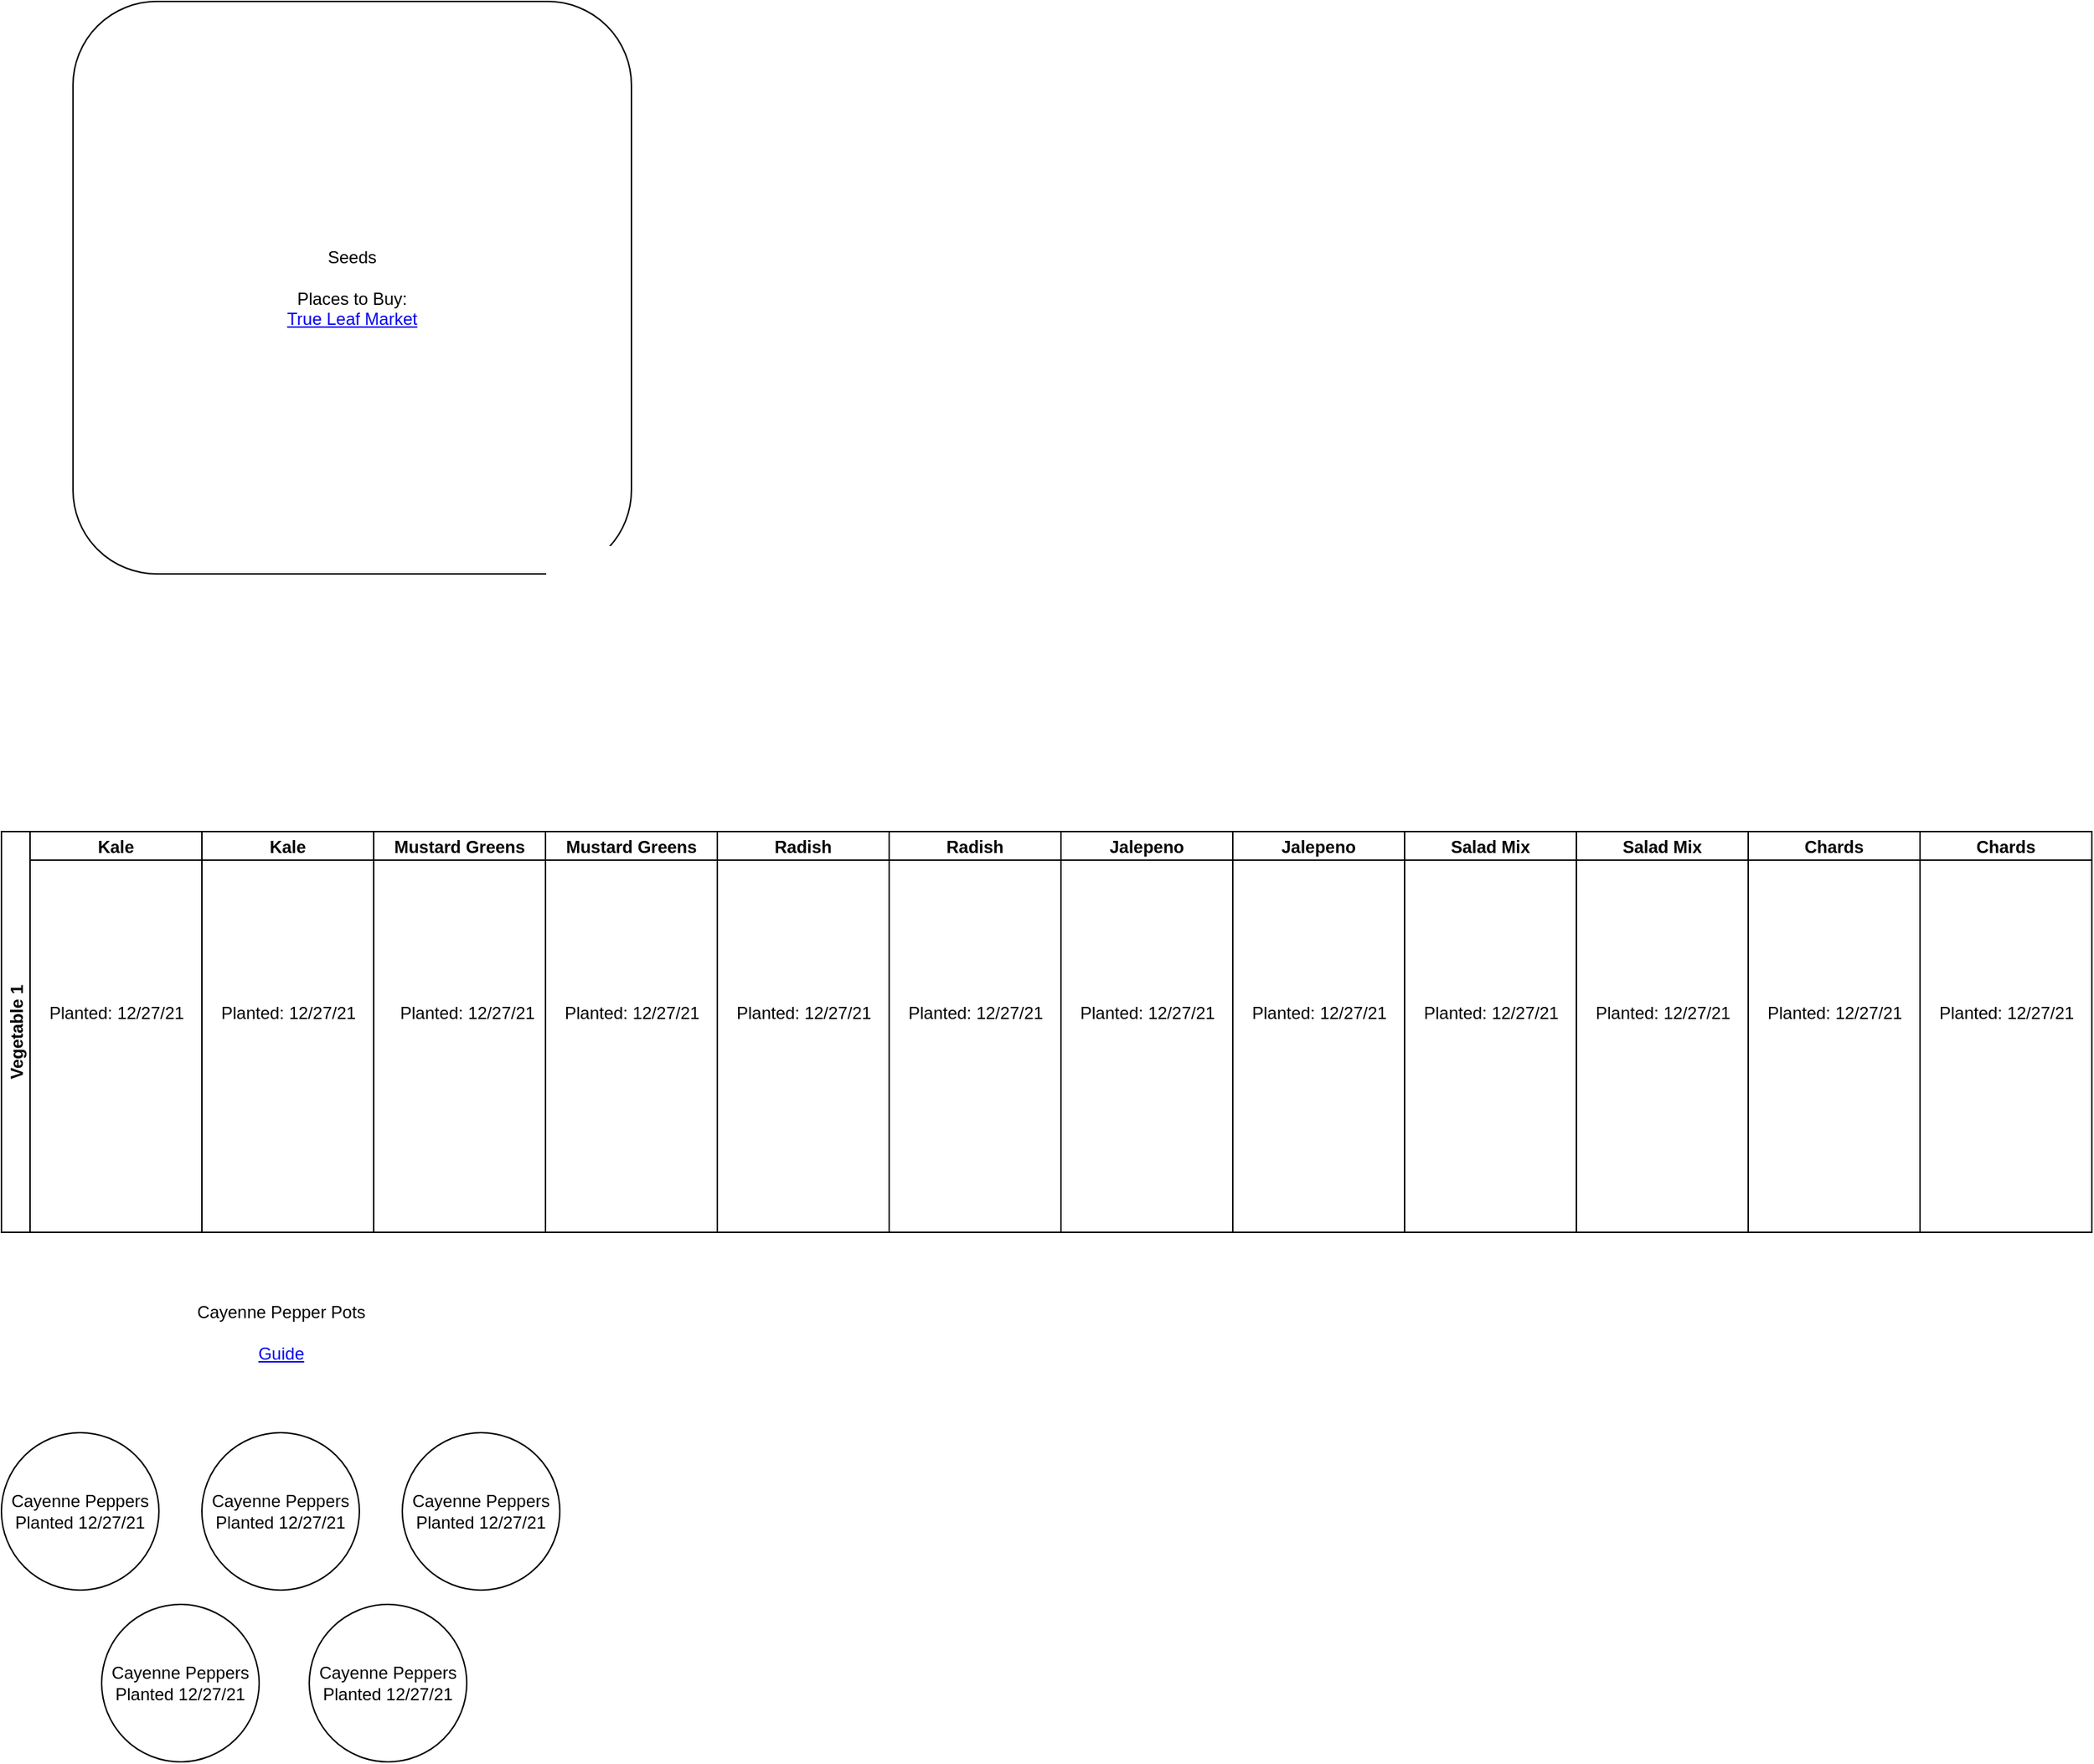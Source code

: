 <mxfile version="15.2.7" type="github">
  <diagram id="yHEFBjre0bWm8jEzyCDF" name="Page-1">
    <mxGraphModel dx="1209" dy="1786" grid="1" gridSize="10" guides="1" tooltips="1" connect="1" arrows="1" fold="1" page="1" pageScale="1" pageWidth="850" pageHeight="1100" math="0" shadow="0">
      <root>
        <mxCell id="0" />
        <mxCell id="1" parent="0" />
        <mxCell id="S4OQC5h1mxq3_K8Vj7pI-27" value="&lt;div&gt;Planted: 12/27/21&lt;/div&gt;" style="group" parent="1" vertex="1" connectable="0">
          <mxGeometry x="40" y="160" width="1460" height="280" as="geometry" />
        </mxCell>
        <mxCell id="S4OQC5h1mxq3_K8Vj7pI-14" value="Vegetable 1" style="swimlane;childLayout=stackLayout;resizeParent=1;resizeParentMax=0;startSize=20;horizontal=0;horizontalStack=1;" parent="S4OQC5h1mxq3_K8Vj7pI-27" vertex="1">
          <mxGeometry width="380" height="280" as="geometry">
            <mxRectangle width="30" height="90" as="alternateBounds" />
          </mxGeometry>
        </mxCell>
        <mxCell id="S4OQC5h1mxq3_K8Vj7pI-15" value="Kale" style="swimlane;startSize=20;" parent="S4OQC5h1mxq3_K8Vj7pI-14" vertex="1">
          <mxGeometry x="20" width="120" height="280" as="geometry" />
        </mxCell>
        <mxCell id="S4OQC5h1mxq3_K8Vj7pI-28" value="&lt;div&gt;Planted: 12/27/21&lt;/div&gt;" style="text;html=1;align=center;verticalAlign=middle;resizable=0;points=[];autosize=1;strokeColor=none;fillColor=none;" parent="S4OQC5h1mxq3_K8Vj7pI-15" vertex="1">
          <mxGeometry x="5" y="116.667" width="110" height="20" as="geometry" />
        </mxCell>
        <mxCell id="S4OQC5h1mxq3_K8Vj7pI-16" value="Kale" style="swimlane;startSize=20;" parent="S4OQC5h1mxq3_K8Vj7pI-14" vertex="1">
          <mxGeometry x="140" width="120" height="280" as="geometry" />
        </mxCell>
        <mxCell id="S4OQC5h1mxq3_K8Vj7pI-33" value="&lt;div&gt;Planted: 12/27/21&lt;/div&gt;" style="text;html=1;align=center;verticalAlign=middle;resizable=0;points=[];autosize=1;strokeColor=none;fillColor=none;" parent="S4OQC5h1mxq3_K8Vj7pI-16" vertex="1">
          <mxGeometry x="5" y="116.667" width="110" height="20" as="geometry" />
        </mxCell>
        <mxCell id="S4OQC5h1mxq3_K8Vj7pI-17" value="Mustard Greens" style="swimlane;startSize=20;" parent="S4OQC5h1mxq3_K8Vj7pI-14" vertex="1">
          <mxGeometry x="260" width="120" height="280" as="geometry" />
        </mxCell>
        <mxCell id="S4OQC5h1mxq3_K8Vj7pI-34" value="&lt;div&gt;&lt;div&gt;Planted: 12/27/21&lt;/div&gt;&lt;/div&gt;" style="text;html=1;align=center;verticalAlign=middle;resizable=0;points=[];autosize=1;strokeColor=none;fillColor=none;" parent="S4OQC5h1mxq3_K8Vj7pI-17" vertex="1">
          <mxGeometry x="10" y="116.67" width="110" height="20" as="geometry" />
        </mxCell>
        <mxCell id="S4OQC5h1mxq3_K8Vj7pI-18" value="Mustard Greens" style="swimlane;startSize=20;" parent="S4OQC5h1mxq3_K8Vj7pI-27" vertex="1">
          <mxGeometry x="380" width="120" height="280" as="geometry" />
        </mxCell>
        <mxCell id="S4OQC5h1mxq3_K8Vj7pI-35" value="&lt;div&gt;&lt;div&gt;Planted: 12/27/21&lt;/div&gt;&lt;/div&gt;" style="text;html=1;align=center;verticalAlign=middle;resizable=0;points=[];autosize=1;strokeColor=none;fillColor=none;" parent="S4OQC5h1mxq3_K8Vj7pI-18" vertex="1">
          <mxGeometry x="5" y="116.67" width="110" height="20" as="geometry" />
        </mxCell>
        <mxCell id="S4OQC5h1mxq3_K8Vj7pI-19" value="Radish" style="swimlane;startSize=20;" parent="S4OQC5h1mxq3_K8Vj7pI-27" vertex="1">
          <mxGeometry x="500" width="120" height="280" as="geometry" />
        </mxCell>
        <mxCell id="S4OQC5h1mxq3_K8Vj7pI-37" value="&lt;div&gt;&lt;div&gt;Planted: 12/27/21&lt;/div&gt;&lt;/div&gt;" style="text;html=1;align=center;verticalAlign=middle;resizable=0;points=[];autosize=1;strokeColor=none;fillColor=none;" parent="S4OQC5h1mxq3_K8Vj7pI-19" vertex="1">
          <mxGeometry x="5" y="116.67" width="110" height="20" as="geometry" />
        </mxCell>
        <mxCell id="S4OQC5h1mxq3_K8Vj7pI-20" value="Radish" style="swimlane;startSize=20;" parent="S4OQC5h1mxq3_K8Vj7pI-27" vertex="1">
          <mxGeometry x="620" width="120" height="280" as="geometry" />
        </mxCell>
        <mxCell id="S4OQC5h1mxq3_K8Vj7pI-38" value="&lt;div&gt;&lt;div&gt;Planted: 12/27/21&lt;/div&gt;&lt;/div&gt;" style="text;html=1;align=center;verticalAlign=middle;resizable=0;points=[];autosize=1;strokeColor=none;fillColor=none;" parent="S4OQC5h1mxq3_K8Vj7pI-20" vertex="1">
          <mxGeometry x="5" y="116.67" width="110" height="20" as="geometry" />
        </mxCell>
        <mxCell id="S4OQC5h1mxq3_K8Vj7pI-21" value="Jalepeno" style="swimlane;startSize=20;" parent="S4OQC5h1mxq3_K8Vj7pI-27" vertex="1">
          <mxGeometry x="740" width="120" height="280" as="geometry" />
        </mxCell>
        <mxCell id="S4OQC5h1mxq3_K8Vj7pI-40" value="&lt;div&gt;Planted: 12/27/21&lt;/div&gt;" style="text;html=1;align=center;verticalAlign=middle;resizable=0;points=[];autosize=1;strokeColor=none;fillColor=none;" parent="S4OQC5h1mxq3_K8Vj7pI-21" vertex="1">
          <mxGeometry x="5" y="116.667" width="110" height="20" as="geometry" />
        </mxCell>
        <mxCell id="S4OQC5h1mxq3_K8Vj7pI-22" value="Jalepeno" style="swimlane;startSize=20;" parent="S4OQC5h1mxq3_K8Vj7pI-27" vertex="1">
          <mxGeometry x="860" width="120" height="280" as="geometry" />
        </mxCell>
        <mxCell id="S4OQC5h1mxq3_K8Vj7pI-41" value="&lt;div&gt;Planted: 12/27/21&lt;/div&gt;" style="text;html=1;align=center;verticalAlign=middle;resizable=0;points=[];autosize=1;strokeColor=none;fillColor=none;" parent="S4OQC5h1mxq3_K8Vj7pI-22" vertex="1">
          <mxGeometry x="5" y="116.667" width="110" height="20" as="geometry" />
        </mxCell>
        <mxCell id="S4OQC5h1mxq3_K8Vj7pI-23" value="Salad Mix" style="swimlane;startSize=20;" parent="S4OQC5h1mxq3_K8Vj7pI-27" vertex="1">
          <mxGeometry x="980" width="120" height="280" as="geometry" />
        </mxCell>
        <mxCell id="S4OQC5h1mxq3_K8Vj7pI-42" value="&lt;div&gt;Planted: 12/27/21&lt;/div&gt;" style="text;html=1;align=center;verticalAlign=middle;resizable=0;points=[];autosize=1;strokeColor=none;fillColor=none;" parent="S4OQC5h1mxq3_K8Vj7pI-23" vertex="1">
          <mxGeometry x="5" y="116.667" width="110" height="20" as="geometry" />
        </mxCell>
        <mxCell id="S4OQC5h1mxq3_K8Vj7pI-24" value="Salad Mix" style="swimlane;startSize=20;" parent="S4OQC5h1mxq3_K8Vj7pI-27" vertex="1">
          <mxGeometry x="1100" width="120" height="280" as="geometry" />
        </mxCell>
        <mxCell id="S4OQC5h1mxq3_K8Vj7pI-43" value="&lt;div&gt;Planted: 12/27/21&lt;/div&gt;" style="text;html=1;align=center;verticalAlign=middle;resizable=0;points=[];autosize=1;strokeColor=none;fillColor=none;" parent="S4OQC5h1mxq3_K8Vj7pI-24" vertex="1">
          <mxGeometry x="5" y="116.667" width="110" height="20" as="geometry" />
        </mxCell>
        <mxCell id="S4OQC5h1mxq3_K8Vj7pI-25" value="Chards" style="swimlane;startSize=20;" parent="S4OQC5h1mxq3_K8Vj7pI-27" vertex="1">
          <mxGeometry x="1220" width="120" height="280" as="geometry" />
        </mxCell>
        <mxCell id="S4OQC5h1mxq3_K8Vj7pI-44" value="&lt;div&gt;&lt;div&gt;Planted: 12/27/21&lt;/div&gt;&lt;/div&gt;" style="text;html=1;align=center;verticalAlign=middle;resizable=0;points=[];autosize=1;strokeColor=none;fillColor=none;" parent="S4OQC5h1mxq3_K8Vj7pI-25" vertex="1">
          <mxGeometry x="5" y="116.667" width="110" height="20" as="geometry" />
        </mxCell>
        <mxCell id="S4OQC5h1mxq3_K8Vj7pI-26" value="Chards" style="swimlane;startSize=20;" parent="S4OQC5h1mxq3_K8Vj7pI-27" vertex="1">
          <mxGeometry x="1340" width="120" height="280" as="geometry" />
        </mxCell>
        <mxCell id="S4OQC5h1mxq3_K8Vj7pI-45" value="&lt;div&gt;&lt;div&gt;Planted: 12/27/21&lt;/div&gt;&lt;/div&gt;" style="text;html=1;align=center;verticalAlign=middle;resizable=0;points=[];autosize=1;strokeColor=none;fillColor=none;" parent="S4OQC5h1mxq3_K8Vj7pI-26" vertex="1">
          <mxGeometry x="5" y="116.667" width="110" height="20" as="geometry" />
        </mxCell>
        <mxCell id="-F5KsbFZE4-UDRd3xcNL-1" value="&lt;div&gt;Cayenne Peppers&lt;/div&gt;&lt;div&gt;Planted 12/27/21&lt;br&gt;&lt;/div&gt;" style="ellipse;whiteSpace=wrap;html=1;aspect=fixed;" parent="1" vertex="1">
          <mxGeometry x="40" y="580" width="110" height="110" as="geometry" />
        </mxCell>
        <mxCell id="-F5KsbFZE4-UDRd3xcNL-5" value="&lt;div&gt;Cayenne Peppers&lt;/div&gt;&lt;div&gt;Planted 12/27/21&lt;br&gt;&lt;/div&gt;" style="ellipse;whiteSpace=wrap;html=1;aspect=fixed;" parent="1" vertex="1">
          <mxGeometry x="180" y="580" width="110" height="110" as="geometry" />
        </mxCell>
        <mxCell id="-F5KsbFZE4-UDRd3xcNL-6" value="&lt;div&gt;Cayenne Peppers&lt;/div&gt;&lt;div&gt;Planted 12/27/21&lt;br&gt;&lt;/div&gt;" style="ellipse;whiteSpace=wrap;html=1;aspect=fixed;" parent="1" vertex="1">
          <mxGeometry x="320" y="580" width="110" height="110" as="geometry" />
        </mxCell>
        <mxCell id="-F5KsbFZE4-UDRd3xcNL-7" value="&lt;div&gt;Cayenne Peppers&lt;/div&gt;&lt;div&gt;Planted 12/27/21&lt;br&gt;&lt;/div&gt;" style="ellipse;whiteSpace=wrap;html=1;aspect=fixed;" parent="1" vertex="1">
          <mxGeometry x="110" y="700" width="110" height="110" as="geometry" />
        </mxCell>
        <mxCell id="-F5KsbFZE4-UDRd3xcNL-8" value="&lt;div&gt;Cayenne Peppers&lt;/div&gt;&lt;div&gt;Planted 12/27/21&lt;br&gt;&lt;/div&gt;" style="ellipse;whiteSpace=wrap;html=1;aspect=fixed;" parent="1" vertex="1">
          <mxGeometry x="255" y="700" width="110" height="110" as="geometry" />
        </mxCell>
        <mxCell id="OYTOpu2KcdMAOw4axOjP-1" value="Cayenne Pepper Pots&lt;br&gt;&lt;br&gt;&lt;a href=&quot;https://www.gardenguides.com/68724-grow-cayenne-peppers-indoors.html&quot;&gt;Guide&lt;/a&gt;" style="text;html=1;strokeColor=none;fillColor=none;align=center;verticalAlign=middle;whiteSpace=wrap;rounded=0;" vertex="1" parent="1">
          <mxGeometry x="167.5" y="460" width="135" height="100" as="geometry" />
        </mxCell>
        <mxCell id="OYTOpu2KcdMAOw4axOjP-2" value="Seeds&lt;br&gt;&lt;br&gt;Places to Buy:&lt;br&gt;&lt;a href=&quot;https://www.trueleafmarket.com/&quot;&gt;True Leaf Market&lt;/a&gt;&lt;br&gt;" style="rounded=1;whiteSpace=wrap;html=1;" vertex="1" parent="1">
          <mxGeometry x="90" y="-420" width="390" height="400" as="geometry" />
        </mxCell>
      </root>
    </mxGraphModel>
  </diagram>
</mxfile>
